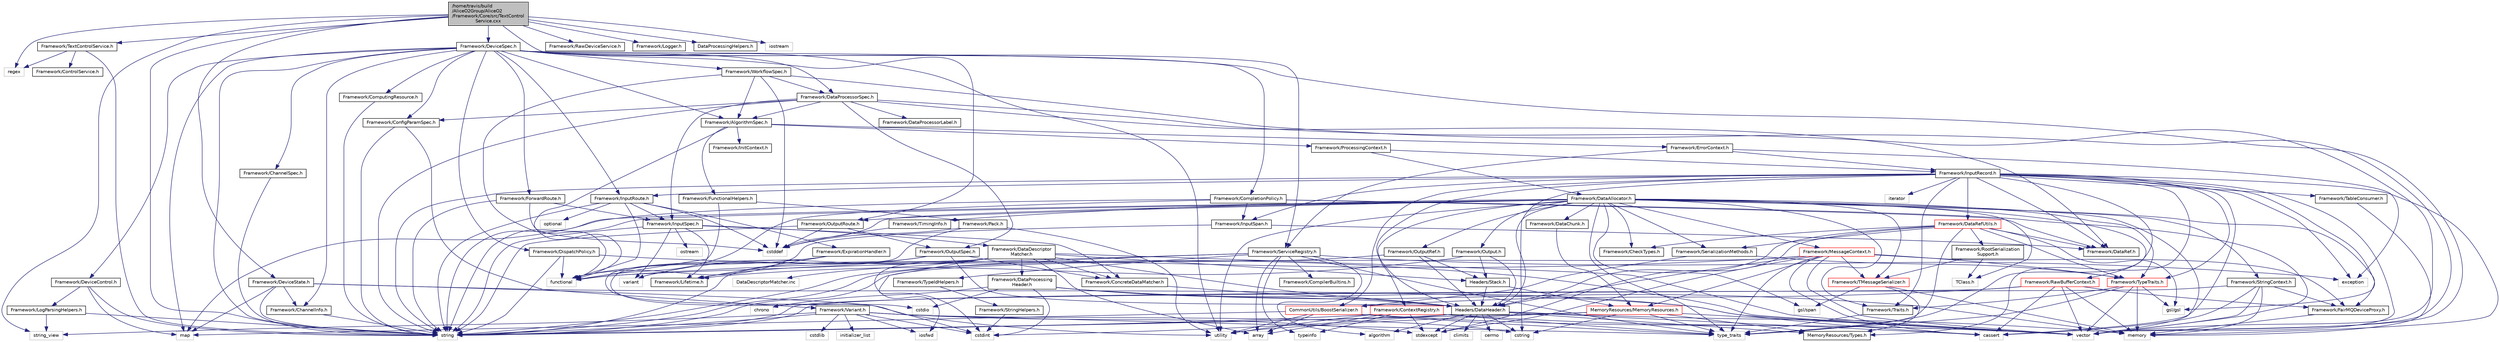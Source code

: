 digraph "/home/travis/build/AliceO2Group/AliceO2/Framework/Core/src/TextControlService.cxx"
{
 // INTERACTIVE_SVG=YES
  bgcolor="transparent";
  edge [fontname="Helvetica",fontsize="10",labelfontname="Helvetica",labelfontsize="10"];
  node [fontname="Helvetica",fontsize="10",shape=record];
  Node0 [label="/home/travis/build\l/AliceO2Group/AliceO2\l/Framework/Core/src/TextControl\lService.cxx",height=0.2,width=0.4,color="black", fillcolor="grey75", style="filled", fontcolor="black"];
  Node0 -> Node1 [color="midnightblue",fontsize="10",style="solid",fontname="Helvetica"];
  Node1 [label="Framework/TextControlService.h",height=0.2,width=0.4,color="black",URL="$da/da1/TextControlService_8h.html"];
  Node1 -> Node2 [color="midnightblue",fontsize="10",style="solid",fontname="Helvetica"];
  Node2 [label="Framework/ControlService.h",height=0.2,width=0.4,color="black",URL="$d2/d43/ControlService_8h.html"];
  Node1 -> Node3 [color="midnightblue",fontsize="10",style="solid",fontname="Helvetica"];
  Node3 [label="string",height=0.2,width=0.4,color="grey75"];
  Node1 -> Node4 [color="midnightblue",fontsize="10",style="solid",fontname="Helvetica"];
  Node4 [label="regex",height=0.2,width=0.4,color="grey75"];
  Node0 -> Node5 [color="midnightblue",fontsize="10",style="solid",fontname="Helvetica"];
  Node5 [label="Framework/DeviceSpec.h",height=0.2,width=0.4,color="black",URL="$df/de8/DeviceSpec_8h.html"];
  Node5 -> Node6 [color="midnightblue",fontsize="10",style="solid",fontname="Helvetica"];
  Node6 [label="Framework/WorkflowSpec.h",height=0.2,width=0.4,color="black",URL="$df/da1/WorkflowSpec_8h.html"];
  Node6 -> Node7 [color="midnightblue",fontsize="10",style="solid",fontname="Helvetica"];
  Node7 [label="Framework/DataProcessorSpec.h",height=0.2,width=0.4,color="black",URL="$d0/df4/DataProcessorSpec_8h.html"];
  Node7 -> Node8 [color="midnightblue",fontsize="10",style="solid",fontname="Helvetica"];
  Node8 [label="Framework/AlgorithmSpec.h",height=0.2,width=0.4,color="black",URL="$d0/d14/AlgorithmSpec_8h.html"];
  Node8 -> Node9 [color="midnightblue",fontsize="10",style="solid",fontname="Helvetica"];
  Node9 [label="Framework/ProcessingContext.h",height=0.2,width=0.4,color="black",URL="$de/d6a/ProcessingContext_8h.html"];
  Node9 -> Node10 [color="midnightblue",fontsize="10",style="solid",fontname="Helvetica"];
  Node10 [label="Framework/InputRecord.h",height=0.2,width=0.4,color="black",URL="$d6/d5c/InputRecord_8h.html"];
  Node10 -> Node11 [color="midnightblue",fontsize="10",style="solid",fontname="Helvetica"];
  Node11 [label="Framework/DataRef.h",height=0.2,width=0.4,color="black",URL="$d5/dfb/DataRef_8h.html"];
  Node10 -> Node12 [color="midnightblue",fontsize="10",style="solid",fontname="Helvetica"];
  Node12 [label="Framework/DataRefUtils.h",height=0.2,width=0.4,color="red",URL="$d5/db8/DataRefUtils_8h.html"];
  Node12 -> Node11 [color="midnightblue",fontsize="10",style="solid",fontname="Helvetica"];
  Node12 -> Node13 [color="midnightblue",fontsize="10",style="solid",fontname="Helvetica"];
  Node13 [label="Framework/RootSerialization\lSupport.h",height=0.2,width=0.4,color="black",URL="$db/dff/RootSerializationSupport_8h.html"];
  Node13 -> Node14 [color="midnightblue",fontsize="10",style="solid",fontname="Helvetica"];
  Node14 [label="Framework/TMessageSerializer.h",height=0.2,width=0.4,color="red",URL="$d8/d3c/TMessageSerializer_8h.html"];
  Node14 -> Node21 [color="midnightblue",fontsize="10",style="solid",fontname="Helvetica"];
  Node21 [label="gsl/span",height=0.2,width=0.4,color="grey75"];
  Node14 -> Node22 [color="midnightblue",fontsize="10",style="solid",fontname="Helvetica"];
  Node22 [label="memory",height=0.2,width=0.4,color="grey75"];
  Node14 -> Node24 [color="midnightblue",fontsize="10",style="solid",fontname="Helvetica"];
  Node24 [label="MemoryResources/Types.h",height=0.2,width=0.4,color="black",URL="$d7/df8/Types_8h.html"];
  Node13 -> Node25 [color="midnightblue",fontsize="10",style="solid",fontname="Helvetica"];
  Node25 [label="TClass.h",height=0.2,width=0.4,color="grey75"];
  Node12 -> Node26 [color="midnightblue",fontsize="10",style="solid",fontname="Helvetica"];
  Node26 [label="Framework/SerializationMethods.h",height=0.2,width=0.4,color="black",URL="$d1/d53/SerializationMethods_8h.html",tooltip="Type wrappers for enfording a specific serialization method. "];
  Node26 -> Node27 [color="midnightblue",fontsize="10",style="solid",fontname="Helvetica"];
  Node27 [label="Framework/TypeTraits.h",height=0.2,width=0.4,color="red",URL="$d0/d95/TypeTraits_8h.html"];
  Node27 -> Node28 [color="midnightblue",fontsize="10",style="solid",fontname="Helvetica"];
  Node28 [label="type_traits",height=0.2,width=0.4,color="grey75"];
  Node27 -> Node29 [color="midnightblue",fontsize="10",style="solid",fontname="Helvetica"];
  Node29 [label="vector",height=0.2,width=0.4,color="grey75"];
  Node27 -> Node22 [color="midnightblue",fontsize="10",style="solid",fontname="Helvetica"];
  Node27 -> Node30 [color="midnightblue",fontsize="10",style="solid",fontname="Helvetica"];
  Node30 [label="Framework/Traits.h",height=0.2,width=0.4,color="black",URL="$db/d31/Traits_8h.html"];
  Node30 -> Node28 [color="midnightblue",fontsize="10",style="solid",fontname="Helvetica"];
  Node27 -> Node33 [color="midnightblue",fontsize="10",style="solid",fontname="Helvetica"];
  Node33 [label="gsl/gsl",height=0.2,width=0.4,color="grey75"];
  Node26 -> Node34 [color="midnightblue",fontsize="10",style="solid",fontname="Helvetica"];
  Node34 [label="CommonUtils/BoostSerializer.h",height=0.2,width=0.4,color="red",URL="$d7/d91/BoostSerializer_8h.html",tooltip="Templatised boost serializer/deserializer for containers and base types. "];
  Node34 -> Node35 [color="midnightblue",fontsize="10",style="solid",fontname="Helvetica"];
  Node35 [label="utility",height=0.2,width=0.4,color="grey75"];
  Node34 -> Node28 [color="midnightblue",fontsize="10",style="solid",fontname="Helvetica"];
  Node34 -> Node36 [color="midnightblue",fontsize="10",style="solid",fontname="Helvetica"];
  Node36 [label="array",height=0.2,width=0.4,color="grey75"];
  Node34 -> Node29 [color="midnightblue",fontsize="10",style="solid",fontname="Helvetica"];
  Node34 -> Node38 [color="midnightblue",fontsize="10",style="solid",fontname="Helvetica"];
  Node38 [label="map",height=0.2,width=0.4,color="grey75"];
  Node12 -> Node27 [color="midnightblue",fontsize="10",style="solid",fontname="Helvetica"];
  Node12 -> Node50 [color="midnightblue",fontsize="10",style="solid",fontname="Helvetica"];
  Node50 [label="Headers/DataHeader.h",height=0.2,width=0.4,color="black",URL="$dc/dcd/DataHeader_8h.html"];
  Node50 -> Node51 [color="midnightblue",fontsize="10",style="solid",fontname="Helvetica"];
  Node51 [label="cstdint",height=0.2,width=0.4,color="grey75"];
  Node50 -> Node22 [color="midnightblue",fontsize="10",style="solid",fontname="Helvetica"];
  Node50 -> Node52 [color="midnightblue",fontsize="10",style="solid",fontname="Helvetica"];
  Node52 [label="cassert",height=0.2,width=0.4,color="grey75"];
  Node50 -> Node53 [color="midnightblue",fontsize="10",style="solid",fontname="Helvetica"];
  Node53 [label="cstring",height=0.2,width=0.4,color="grey75"];
  Node50 -> Node54 [color="midnightblue",fontsize="10",style="solid",fontname="Helvetica"];
  Node54 [label="algorithm",height=0.2,width=0.4,color="grey75"];
  Node50 -> Node55 [color="midnightblue",fontsize="10",style="solid",fontname="Helvetica"];
  Node55 [label="stdexcept",height=0.2,width=0.4,color="grey75"];
  Node50 -> Node3 [color="midnightblue",fontsize="10",style="solid",fontname="Helvetica"];
  Node50 -> Node56 [color="midnightblue",fontsize="10",style="solid",fontname="Helvetica"];
  Node56 [label="climits",height=0.2,width=0.4,color="grey75"];
  Node50 -> Node24 [color="midnightblue",fontsize="10",style="solid",fontname="Helvetica"];
  Node50 -> Node57 [color="midnightblue",fontsize="10",style="solid",fontname="Helvetica"];
  Node57 [label="cerrno",height=0.2,width=0.4,color="grey75"];
  Node12 -> Node82 [color="midnightblue",fontsize="10",style="solid",fontname="Helvetica"];
  Node82 [label="Framework/CheckTypes.h",height=0.2,width=0.4,color="black",URL="$d1/d00/CheckTypes_8h.html"];
  Node12 -> Node33 [color="midnightblue",fontsize="10",style="solid",fontname="Helvetica"];
  Node12 -> Node55 [color="midnightblue",fontsize="10",style="solid",fontname="Helvetica"];
  Node12 -> Node28 [color="midnightblue",fontsize="10",style="solid",fontname="Helvetica"];
  Node10 -> Node84 [color="midnightblue",fontsize="10",style="solid",fontname="Helvetica"];
  Node84 [label="Framework/InputRoute.h",height=0.2,width=0.4,color="black",URL="$d5/d19/InputRoute_8h.html"];
  Node84 -> Node85 [color="midnightblue",fontsize="10",style="solid",fontname="Helvetica"];
  Node85 [label="Framework/ExpirationHandler.h",height=0.2,width=0.4,color="black",URL="$d2/dd9/ExpirationHandler_8h.html"];
  Node85 -> Node58 [color="midnightblue",fontsize="10",style="solid",fontname="Helvetica"];
  Node58 [label="Framework/Lifetime.h",height=0.2,width=0.4,color="black",URL="$dc/dca/Lifetime_8h.html"];
  Node85 -> Node51 [color="midnightblue",fontsize="10",style="solid",fontname="Helvetica"];
  Node85 -> Node86 [color="midnightblue",fontsize="10",style="solid",fontname="Helvetica"];
  Node86 [label="functional",height=0.2,width=0.4,color="grey75"];
  Node84 -> Node61 [color="midnightblue",fontsize="10",style="solid",fontname="Helvetica"];
  Node61 [label="Framework/InputSpec.h",height=0.2,width=0.4,color="black",URL="$d5/d3f/InputSpec_8h.html"];
  Node61 -> Node58 [color="midnightblue",fontsize="10",style="solid",fontname="Helvetica"];
  Node61 -> Node59 [color="midnightblue",fontsize="10",style="solid",fontname="Helvetica"];
  Node59 [label="Framework/ConcreteDataMatcher.h",height=0.2,width=0.4,color="black",URL="$d0/d1b/ConcreteDataMatcher_8h.html"];
  Node59 -> Node50 [color="midnightblue",fontsize="10",style="solid",fontname="Helvetica"];
  Node61 -> Node62 [color="midnightblue",fontsize="10",style="solid",fontname="Helvetica"];
  Node62 [label="Framework/DataDescriptor\lMatcher.h",height=0.2,width=0.4,color="black",URL="$d3/da3/DataDescriptorMatcher_8h.html"];
  Node62 -> Node59 [color="midnightblue",fontsize="10",style="solid",fontname="Helvetica"];
  Node62 -> Node63 [color="midnightblue",fontsize="10",style="solid",fontname="Helvetica"];
  Node63 [label="Framework/DataProcessing\lHeader.h",height=0.2,width=0.4,color="black",URL="$d6/dc9/DataProcessingHeader_8h.html"];
  Node63 -> Node50 [color="midnightblue",fontsize="10",style="solid",fontname="Helvetica"];
  Node63 -> Node51 [color="midnightblue",fontsize="10",style="solid",fontname="Helvetica"];
  Node63 -> Node64 [color="midnightblue",fontsize="10",style="solid",fontname="Helvetica"];
  Node64 [label="cstdio",height=0.2,width=0.4,color="grey75"];
  Node63 -> Node22 [color="midnightblue",fontsize="10",style="solid",fontname="Helvetica"];
  Node63 -> Node52 [color="midnightblue",fontsize="10",style="solid",fontname="Helvetica"];
  Node63 -> Node65 [color="midnightblue",fontsize="10",style="solid",fontname="Helvetica"];
  Node65 [label="chrono",height=0.2,width=0.4,color="grey75"];
  Node62 -> Node50 [color="midnightblue",fontsize="10",style="solid",fontname="Helvetica"];
  Node62 -> Node66 [color="midnightblue",fontsize="10",style="solid",fontname="Helvetica"];
  Node66 [label="Headers/Stack.h",height=0.2,width=0.4,color="black",URL="$d4/d00/Headers_2include_2Headers_2Stack_8h.html"];
  Node66 -> Node67 [color="midnightblue",fontsize="10",style="solid",fontname="Helvetica"];
  Node67 [label="MemoryResources/MemoryResources.h",height=0.2,width=0.4,color="red",URL="$dc/d03/MemoryResources_8h.html"];
  Node67 -> Node53 [color="midnightblue",fontsize="10",style="solid",fontname="Helvetica"];
  Node67 -> Node3 [color="midnightblue",fontsize="10",style="solid",fontname="Helvetica"];
  Node67 -> Node28 [color="midnightblue",fontsize="10",style="solid",fontname="Helvetica"];
  Node67 -> Node35 [color="midnightblue",fontsize="10",style="solid",fontname="Helvetica"];
  Node67 -> Node29 [color="midnightblue",fontsize="10",style="solid",fontname="Helvetica"];
  Node67 -> Node24 [color="midnightblue",fontsize="10",style="solid",fontname="Helvetica"];
  Node66 -> Node50 [color="midnightblue",fontsize="10",style="solid",fontname="Helvetica"];
  Node62 -> Node36 [color="midnightblue",fontsize="10",style="solid",fontname="Helvetica"];
  Node62 -> Node51 [color="midnightblue",fontsize="10",style="solid",fontname="Helvetica"];
  Node62 -> Node77 [color="midnightblue",fontsize="10",style="solid",fontname="Helvetica"];
  Node77 [label="iosfwd",height=0.2,width=0.4,color="grey75"];
  Node62 -> Node3 [color="midnightblue",fontsize="10",style="solid",fontname="Helvetica"];
  Node62 -> Node60 [color="midnightblue",fontsize="10",style="solid",fontname="Helvetica"];
  Node60 [label="variant",height=0.2,width=0.4,color="grey75"];
  Node62 -> Node29 [color="midnightblue",fontsize="10",style="solid",fontname="Helvetica"];
  Node62 -> Node78 [color="midnightblue",fontsize="10",style="solid",fontname="Helvetica"];
  Node78 [label="DataDescriptorMatcher.inc",height=0.2,width=0.4,color="grey75"];
  Node61 -> Node3 [color="midnightblue",fontsize="10",style="solid",fontname="Helvetica"];
  Node61 -> Node79 [color="midnightblue",fontsize="10",style="solid",fontname="Helvetica"];
  Node79 [label="ostream",height=0.2,width=0.4,color="grey75"];
  Node61 -> Node60 [color="midnightblue",fontsize="10",style="solid",fontname="Helvetica"];
  Node84 -> Node87 [color="midnightblue",fontsize="10",style="solid",fontname="Helvetica"];
  Node87 [label="cstddef",height=0.2,width=0.4,color="grey75"];
  Node84 -> Node3 [color="midnightblue",fontsize="10",style="solid",fontname="Helvetica"];
  Node84 -> Node86 [color="midnightblue",fontsize="10",style="solid",fontname="Helvetica"];
  Node84 -> Node81 [color="midnightblue",fontsize="10",style="solid",fontname="Helvetica"];
  Node81 [label="optional",height=0.2,width=0.4,color="grey75"];
  Node10 -> Node27 [color="midnightblue",fontsize="10",style="solid",fontname="Helvetica"];
  Node10 -> Node88 [color="midnightblue",fontsize="10",style="solid",fontname="Helvetica"];
  Node88 [label="Framework/InputSpan.h",height=0.2,width=0.4,color="black",URL="$da/d0f/InputSpan_8h.html"];
  Node88 -> Node11 [color="midnightblue",fontsize="10",style="solid",fontname="Helvetica"];
  Node88 -> Node86 [color="midnightblue",fontsize="10",style="solid",fontname="Helvetica"];
  Node10 -> Node89 [color="midnightblue",fontsize="10",style="solid",fontname="Helvetica"];
  Node89 [label="Framework/TableConsumer.h",height=0.2,width=0.4,color="black",URL="$dc/d03/TableConsumer_8h.html"];
  Node89 -> Node22 [color="midnightblue",fontsize="10",style="solid",fontname="Helvetica"];
  Node10 -> Node30 [color="midnightblue",fontsize="10",style="solid",fontname="Helvetica"];
  Node10 -> Node24 [color="midnightblue",fontsize="10",style="solid",fontname="Helvetica"];
  Node10 -> Node50 [color="midnightblue",fontsize="10",style="solid",fontname="Helvetica"];
  Node10 -> Node34 [color="midnightblue",fontsize="10",style="solid",fontname="Helvetica"];
  Node10 -> Node33 [color="midnightblue",fontsize="10",style="solid",fontname="Helvetica"];
  Node10 -> Node90 [color="midnightblue",fontsize="10",style="solid",fontname="Helvetica"];
  Node90 [label="iterator",height=0.2,width=0.4,color="grey75"];
  Node10 -> Node3 [color="midnightblue",fontsize="10",style="solid",fontname="Helvetica"];
  Node10 -> Node29 [color="midnightblue",fontsize="10",style="solid",fontname="Helvetica"];
  Node10 -> Node53 [color="midnightblue",fontsize="10",style="solid",fontname="Helvetica"];
  Node10 -> Node52 [color="midnightblue",fontsize="10",style="solid",fontname="Helvetica"];
  Node10 -> Node91 [color="midnightblue",fontsize="10",style="solid",fontname="Helvetica"];
  Node91 [label="exception",height=0.2,width=0.4,color="grey75"];
  Node10 -> Node22 [color="midnightblue",fontsize="10",style="solid",fontname="Helvetica"];
  Node10 -> Node28 [color="midnightblue",fontsize="10",style="solid",fontname="Helvetica"];
  Node9 -> Node92 [color="midnightblue",fontsize="10",style="solid",fontname="Helvetica"];
  Node92 [label="Framework/DataAllocator.h",height=0.2,width=0.4,color="black",URL="$d1/d28/DataAllocator_8h.html"];
  Node92 -> Node93 [color="midnightblue",fontsize="10",style="solid",fontname="Helvetica"];
  Node93 [label="Framework/ContextRegistry.h",height=0.2,width=0.4,color="red",URL="$df/d2f/ContextRegistry_8h.html"];
  Node93 -> Node94 [color="midnightblue",fontsize="10",style="solid",fontname="Helvetica"];
  Node94 [label="typeinfo",height=0.2,width=0.4,color="grey75"];
  Node93 -> Node28 [color="midnightblue",fontsize="10",style="solid",fontname="Helvetica"];
  Node93 -> Node3 [color="midnightblue",fontsize="10",style="solid",fontname="Helvetica"];
  Node93 -> Node55 [color="midnightblue",fontsize="10",style="solid",fontname="Helvetica"];
  Node93 -> Node29 [color="midnightblue",fontsize="10",style="solid",fontname="Helvetica"];
  Node93 -> Node35 [color="midnightblue",fontsize="10",style="solid",fontname="Helvetica"];
  Node93 -> Node36 [color="midnightblue",fontsize="10",style="solid",fontname="Helvetica"];
  Node92 -> Node96 [color="midnightblue",fontsize="10",style="solid",fontname="Helvetica"];
  Node96 [label="Framework/MessageContext.h",height=0.2,width=0.4,color="red",URL="$dc/dc4/MessageContext_8h.html"];
  Node96 -> Node99 [color="midnightblue",fontsize="10",style="solid",fontname="Helvetica"];
  Node99 [label="Framework/FairMQDeviceProxy.h",height=0.2,width=0.4,color="black",URL="$d8/d71/FairMQDeviceProxy_8h.html"];
  Node99 -> Node22 [color="midnightblue",fontsize="10",style="solid",fontname="Helvetica"];
  Node96 -> Node14 [color="midnightblue",fontsize="10",style="solid",fontname="Helvetica"];
  Node96 -> Node27 [color="midnightblue",fontsize="10",style="solid",fontname="Helvetica"];
  Node96 -> Node50 [color="midnightblue",fontsize="10",style="solid",fontname="Helvetica"];
  Node96 -> Node67 [color="midnightblue",fontsize="10",style="solid",fontname="Helvetica"];
  Node96 -> Node52 [color="midnightblue",fontsize="10",style="solid",fontname="Helvetica"];
  Node96 -> Node86 [color="midnightblue",fontsize="10",style="solid",fontname="Helvetica"];
  Node96 -> Node55 [color="midnightblue",fontsize="10",style="solid",fontname="Helvetica"];
  Node96 -> Node3 [color="midnightblue",fontsize="10",style="solid",fontname="Helvetica"];
  Node96 -> Node28 [color="midnightblue",fontsize="10",style="solid",fontname="Helvetica"];
  Node96 -> Node29 [color="midnightblue",fontsize="10",style="solid",fontname="Helvetica"];
  Node92 -> Node101 [color="midnightblue",fontsize="10",style="solid",fontname="Helvetica"];
  Node101 [label="Framework/StringContext.h",height=0.2,width=0.4,color="black",URL="$dd/df6/StringContext_8h.html"];
  Node101 -> Node99 [color="midnightblue",fontsize="10",style="solid",fontname="Helvetica"];
  Node101 -> Node29 [color="midnightblue",fontsize="10",style="solid",fontname="Helvetica"];
  Node101 -> Node52 [color="midnightblue",fontsize="10",style="solid",fontname="Helvetica"];
  Node101 -> Node3 [color="midnightblue",fontsize="10",style="solid",fontname="Helvetica"];
  Node101 -> Node22 [color="midnightblue",fontsize="10",style="solid",fontname="Helvetica"];
  Node92 -> Node102 [color="midnightblue",fontsize="10",style="solid",fontname="Helvetica"];
  Node102 [label="Framework/RawBufferContext.h",height=0.2,width=0.4,color="red",URL="$d8/d25/RawBufferContext_8h.html",tooltip=" "];
  Node102 -> Node99 [color="midnightblue",fontsize="10",style="solid",fontname="Helvetica"];
  Node102 -> Node34 [color="midnightblue",fontsize="10",style="solid",fontname="Helvetica"];
  Node102 -> Node29 [color="midnightblue",fontsize="10",style="solid",fontname="Helvetica"];
  Node102 -> Node52 [color="midnightblue",fontsize="10",style="solid",fontname="Helvetica"];
  Node102 -> Node3 [color="midnightblue",fontsize="10",style="solid",fontname="Helvetica"];
  Node102 -> Node22 [color="midnightblue",fontsize="10",style="solid",fontname="Helvetica"];
  Node92 -> Node80 [color="midnightblue",fontsize="10",style="solid",fontname="Helvetica"];
  Node80 [label="Framework/Output.h",height=0.2,width=0.4,color="black",URL="$d3/ddf/Output_8h.html"];
  Node80 -> Node50 [color="midnightblue",fontsize="10",style="solid",fontname="Helvetica"];
  Node80 -> Node58 [color="midnightblue",fontsize="10",style="solid",fontname="Helvetica"];
  Node80 -> Node66 [color="midnightblue",fontsize="10",style="solid",fontname="Helvetica"];
  Node92 -> Node104 [color="midnightblue",fontsize="10",style="solid",fontname="Helvetica"];
  Node104 [label="Framework/OutputRef.h",height=0.2,width=0.4,color="black",URL="$d6/d5a/OutputRef_8h.html"];
  Node104 -> Node50 [color="midnightblue",fontsize="10",style="solid",fontname="Helvetica"];
  Node104 -> Node66 [color="midnightblue",fontsize="10",style="solid",fontname="Helvetica"];
  Node104 -> Node3 [color="midnightblue",fontsize="10",style="solid",fontname="Helvetica"];
  Node92 -> Node105 [color="midnightblue",fontsize="10",style="solid",fontname="Helvetica"];
  Node105 [label="Framework/OutputRoute.h",height=0.2,width=0.4,color="black",URL="$d6/df4/OutputRoute_8h.html"];
  Node105 -> Node49 [color="midnightblue",fontsize="10",style="solid",fontname="Helvetica"];
  Node49 [label="Framework/OutputSpec.h",height=0.2,width=0.4,color="black",URL="$db/d2d/OutputSpec_8h.html"];
  Node49 -> Node50 [color="midnightblue",fontsize="10",style="solid",fontname="Helvetica"];
  Node49 -> Node58 [color="midnightblue",fontsize="10",style="solid",fontname="Helvetica"];
  Node49 -> Node59 [color="midnightblue",fontsize="10",style="solid",fontname="Helvetica"];
  Node49 -> Node60 [color="midnightblue",fontsize="10",style="solid",fontname="Helvetica"];
  Node105 -> Node87 [color="midnightblue",fontsize="10",style="solid",fontname="Helvetica"];
  Node105 -> Node3 [color="midnightblue",fontsize="10",style="solid",fontname="Helvetica"];
  Node92 -> Node106 [color="midnightblue",fontsize="10",style="solid",fontname="Helvetica"];
  Node106 [label="Framework/DataChunk.h",height=0.2,width=0.4,color="black",URL="$d7/d31/DataChunk_8h.html"];
  Node106 -> Node67 [color="midnightblue",fontsize="10",style="solid",fontname="Helvetica"];
  Node92 -> Node99 [color="midnightblue",fontsize="10",style="solid",fontname="Helvetica"];
  Node92 -> Node107 [color="midnightblue",fontsize="10",style="solid",fontname="Helvetica"];
  Node107 [label="Framework/TimingInfo.h",height=0.2,width=0.4,color="black",URL="$da/d2b/TimingInfo_8h.html"];
  Node107 -> Node87 [color="midnightblue",fontsize="10",style="solid",fontname="Helvetica"];
  Node92 -> Node14 [color="midnightblue",fontsize="10",style="solid",fontname="Helvetica"];
  Node92 -> Node27 [color="midnightblue",fontsize="10",style="solid",fontname="Helvetica"];
  Node92 -> Node30 [color="midnightblue",fontsize="10",style="solid",fontname="Helvetica"];
  Node92 -> Node26 [color="midnightblue",fontsize="10",style="solid",fontname="Helvetica"];
  Node92 -> Node82 [color="midnightblue",fontsize="10",style="solid",fontname="Helvetica"];
  Node92 -> Node50 [color="midnightblue",fontsize="10",style="solid",fontname="Helvetica"];
  Node92 -> Node25 [color="midnightblue",fontsize="10",style="solid",fontname="Helvetica"];
  Node92 -> Node21 [color="midnightblue",fontsize="10",style="solid",fontname="Helvetica"];
  Node92 -> Node29 [color="midnightblue",fontsize="10",style="solid",fontname="Helvetica"];
  Node92 -> Node38 [color="midnightblue",fontsize="10",style="solid",fontname="Helvetica"];
  Node92 -> Node3 [color="midnightblue",fontsize="10",style="solid",fontname="Helvetica"];
  Node92 -> Node35 [color="midnightblue",fontsize="10",style="solid",fontname="Helvetica"];
  Node92 -> Node28 [color="midnightblue",fontsize="10",style="solid",fontname="Helvetica"];
  Node92 -> Node87 [color="midnightblue",fontsize="10",style="solid",fontname="Helvetica"];
  Node8 -> Node108 [color="midnightblue",fontsize="10",style="solid",fontname="Helvetica"];
  Node108 [label="Framework/ErrorContext.h",height=0.2,width=0.4,color="black",URL="$d7/dad/ErrorContext_8h.html"];
  Node108 -> Node10 [color="midnightblue",fontsize="10",style="solid",fontname="Helvetica"];
  Node108 -> Node109 [color="midnightblue",fontsize="10",style="solid",fontname="Helvetica"];
  Node109 [label="Framework/ServiceRegistry.h",height=0.2,width=0.4,color="black",URL="$d8/d17/ServiceRegistry_8h.html"];
  Node109 -> Node110 [color="midnightblue",fontsize="10",style="solid",fontname="Helvetica"];
  Node110 [label="Framework/CompilerBuiltins.h",height=0.2,width=0.4,color="black",URL="$d9/de8/CompilerBuiltins_8h.html"];
  Node109 -> Node111 [color="midnightblue",fontsize="10",style="solid",fontname="Helvetica"];
  Node111 [label="Framework/TypeIdHelpers.h",height=0.2,width=0.4,color="black",URL="$d2/d9a/TypeIdHelpers_8h.html"];
  Node111 -> Node112 [color="midnightblue",fontsize="10",style="solid",fontname="Helvetica"];
  Node112 [label="Framework/StringHelpers.h",height=0.2,width=0.4,color="black",URL="$db/dff/StringHelpers_8h.html"];
  Node112 -> Node51 [color="midnightblue",fontsize="10",style="solid",fontname="Helvetica"];
  Node109 -> Node54 [color="midnightblue",fontsize="10",style="solid",fontname="Helvetica"];
  Node109 -> Node36 [color="midnightblue",fontsize="10",style="solid",fontname="Helvetica"];
  Node109 -> Node91 [color="midnightblue",fontsize="10",style="solid",fontname="Helvetica"];
  Node109 -> Node86 [color="midnightblue",fontsize="10",style="solid",fontname="Helvetica"];
  Node109 -> Node3 [color="midnightblue",fontsize="10",style="solid",fontname="Helvetica"];
  Node109 -> Node28 [color="midnightblue",fontsize="10",style="solid",fontname="Helvetica"];
  Node109 -> Node94 [color="midnightblue",fontsize="10",style="solid",fontname="Helvetica"];
  Node108 -> Node91 [color="midnightblue",fontsize="10",style="solid",fontname="Helvetica"];
  Node8 -> Node113 [color="midnightblue",fontsize="10",style="solid",fontname="Helvetica"];
  Node113 [label="Framework/InitContext.h",height=0.2,width=0.4,color="black",URL="$d4/d2b/InitContext_8h.html"];
  Node8 -> Node114 [color="midnightblue",fontsize="10",style="solid",fontname="Helvetica"];
  Node114 [label="Framework/FunctionalHelpers.h",height=0.2,width=0.4,color="black",URL="$de/d9b/FunctionalHelpers_8h.html"];
  Node114 -> Node115 [color="midnightblue",fontsize="10",style="solid",fontname="Helvetica"];
  Node115 [label="Framework/Pack.h",height=0.2,width=0.4,color="black",URL="$dd/dce/Pack_8h.html"];
  Node115 -> Node87 [color="midnightblue",fontsize="10",style="solid",fontname="Helvetica"];
  Node115 -> Node35 [color="midnightblue",fontsize="10",style="solid",fontname="Helvetica"];
  Node115 -> Node64 [color="midnightblue",fontsize="10",style="solid",fontname="Helvetica"];
  Node114 -> Node86 [color="midnightblue",fontsize="10",style="solid",fontname="Helvetica"];
  Node8 -> Node86 [color="midnightblue",fontsize="10",style="solid",fontname="Helvetica"];
  Node7 -> Node116 [color="midnightblue",fontsize="10",style="solid",fontname="Helvetica"];
  Node116 [label="Framework/ConfigParamSpec.h",height=0.2,width=0.4,color="black",URL="$d0/d1c/ConfigParamSpec_8h.html"];
  Node116 -> Node117 [color="midnightblue",fontsize="10",style="solid",fontname="Helvetica"];
  Node117 [label="Framework/Variant.h",height=0.2,width=0.4,color="black",URL="$de/d56/Variant_8h.html"];
  Node117 -> Node28 [color="midnightblue",fontsize="10",style="solid",fontname="Helvetica"];
  Node117 -> Node53 [color="midnightblue",fontsize="10",style="solid",fontname="Helvetica"];
  Node117 -> Node51 [color="midnightblue",fontsize="10",style="solid",fontname="Helvetica"];
  Node117 -> Node118 [color="midnightblue",fontsize="10",style="solid",fontname="Helvetica"];
  Node118 [label="cstdlib",height=0.2,width=0.4,color="grey75"];
  Node117 -> Node55 [color="midnightblue",fontsize="10",style="solid",fontname="Helvetica"];
  Node117 -> Node77 [color="midnightblue",fontsize="10",style="solid",fontname="Helvetica"];
  Node117 -> Node119 [color="midnightblue",fontsize="10",style="solid",fontname="Helvetica"];
  Node119 [label="initializer_list",height=0.2,width=0.4,color="grey75"];
  Node117 -> Node120 [color="midnightblue",fontsize="10",style="solid",fontname="Helvetica"];
  Node120 [label="string_view",height=0.2,width=0.4,color="grey75"];
  Node117 -> Node3 [color="midnightblue",fontsize="10",style="solid",fontname="Helvetica"];
  Node116 -> Node3 [color="midnightblue",fontsize="10",style="solid",fontname="Helvetica"];
  Node7 -> Node121 [color="midnightblue",fontsize="10",style="solid",fontname="Helvetica"];
  Node121 [label="Framework/DataProcessorLabel.h",height=0.2,width=0.4,color="black",URL="$d1/df2/DataProcessorLabel_8h.html"];
  Node7 -> Node11 [color="midnightblue",fontsize="10",style="solid",fontname="Helvetica"];
  Node7 -> Node61 [color="midnightblue",fontsize="10",style="solid",fontname="Helvetica"];
  Node7 -> Node49 [color="midnightblue",fontsize="10",style="solid",fontname="Helvetica"];
  Node7 -> Node3 [color="midnightblue",fontsize="10",style="solid",fontname="Helvetica"];
  Node7 -> Node29 [color="midnightblue",fontsize="10",style="solid",fontname="Helvetica"];
  Node6 -> Node8 [color="midnightblue",fontsize="10",style="solid",fontname="Helvetica"];
  Node6 -> Node29 [color="midnightblue",fontsize="10",style="solid",fontname="Helvetica"];
  Node6 -> Node86 [color="midnightblue",fontsize="10",style="solid",fontname="Helvetica"];
  Node6 -> Node87 [color="midnightblue",fontsize="10",style="solid",fontname="Helvetica"];
  Node5 -> Node122 [color="midnightblue",fontsize="10",style="solid",fontname="Helvetica"];
  Node122 [label="Framework/ComputingResource.h",height=0.2,width=0.4,color="black",URL="$d8/d62/ComputingResource_8h.html"];
  Node122 -> Node3 [color="midnightblue",fontsize="10",style="solid",fontname="Helvetica"];
  Node5 -> Node7 [color="midnightblue",fontsize="10",style="solid",fontname="Helvetica"];
  Node5 -> Node123 [color="midnightblue",fontsize="10",style="solid",fontname="Helvetica"];
  Node123 [label="Framework/ChannelSpec.h",height=0.2,width=0.4,color="black",URL="$d6/d72/ChannelSpec_8h.html"];
  Node123 -> Node3 [color="midnightblue",fontsize="10",style="solid",fontname="Helvetica"];
  Node5 -> Node124 [color="midnightblue",fontsize="10",style="solid",fontname="Helvetica"];
  Node124 [label="Framework/ChannelInfo.h",height=0.2,width=0.4,color="black",URL="$dd/de5/ChannelInfo_8h.html"];
  Node124 -> Node3 [color="midnightblue",fontsize="10",style="solid",fontname="Helvetica"];
  Node5 -> Node125 [color="midnightblue",fontsize="10",style="solid",fontname="Helvetica"];
  Node125 [label="Framework/DeviceControl.h",height=0.2,width=0.4,color="black",URL="$d2/d2c/DeviceControl_8h.html"];
  Node125 -> Node38 [color="midnightblue",fontsize="10",style="solid",fontname="Helvetica"];
  Node125 -> Node3 [color="midnightblue",fontsize="10",style="solid",fontname="Helvetica"];
  Node125 -> Node126 [color="midnightblue",fontsize="10",style="solid",fontname="Helvetica"];
  Node126 [label="Framework/LogParsingHelpers.h",height=0.2,width=0.4,color="black",URL="$d8/d4a/LogParsingHelpers_8h.html"];
  Node126 -> Node3 [color="midnightblue",fontsize="10",style="solid",fontname="Helvetica"];
  Node126 -> Node120 [color="midnightblue",fontsize="10",style="solid",fontname="Helvetica"];
  Node5 -> Node8 [color="midnightblue",fontsize="10",style="solid",fontname="Helvetica"];
  Node5 -> Node116 [color="midnightblue",fontsize="10",style="solid",fontname="Helvetica"];
  Node5 -> Node127 [color="midnightblue",fontsize="10",style="solid",fontname="Helvetica"];
  Node127 [label="Framework/ForwardRoute.h",height=0.2,width=0.4,color="black",URL="$d7/d12/ForwardRoute_8h.html"];
  Node127 -> Node61 [color="midnightblue",fontsize="10",style="solid",fontname="Helvetica"];
  Node127 -> Node87 [color="midnightblue",fontsize="10",style="solid",fontname="Helvetica"];
  Node127 -> Node3 [color="midnightblue",fontsize="10",style="solid",fontname="Helvetica"];
  Node5 -> Node84 [color="midnightblue",fontsize="10",style="solid",fontname="Helvetica"];
  Node5 -> Node105 [color="midnightblue",fontsize="10",style="solid",fontname="Helvetica"];
  Node5 -> Node128 [color="midnightblue",fontsize="10",style="solid",fontname="Helvetica"];
  Node128 [label="Framework/CompletionPolicy.h",height=0.2,width=0.4,color="black",URL="$df/dd6/CompletionPolicy_8h.html"];
  Node128 -> Node11 [color="midnightblue",fontsize="10",style="solid",fontname="Helvetica"];
  Node128 -> Node88 [color="midnightblue",fontsize="10",style="solid",fontname="Helvetica"];
  Node128 -> Node86 [color="midnightblue",fontsize="10",style="solid",fontname="Helvetica"];
  Node128 -> Node3 [color="midnightblue",fontsize="10",style="solid",fontname="Helvetica"];
  Node128 -> Node29 [color="midnightblue",fontsize="10",style="solid",fontname="Helvetica"];
  Node5 -> Node98 [color="midnightblue",fontsize="10",style="solid",fontname="Helvetica"];
  Node98 [label="Framework/DispatchPolicy.h",height=0.2,width=0.4,color="black",URL="$da/de6/DispatchPolicy_8h.html"];
  Node98 -> Node86 [color="midnightblue",fontsize="10",style="solid",fontname="Helvetica"];
  Node98 -> Node3 [color="midnightblue",fontsize="10",style="solid",fontname="Helvetica"];
  Node98 -> Node29 [color="midnightblue",fontsize="10",style="solid",fontname="Helvetica"];
  Node5 -> Node29 [color="midnightblue",fontsize="10",style="solid",fontname="Helvetica"];
  Node5 -> Node3 [color="midnightblue",fontsize="10",style="solid",fontname="Helvetica"];
  Node5 -> Node38 [color="midnightblue",fontsize="10",style="solid",fontname="Helvetica"];
  Node5 -> Node35 [color="midnightblue",fontsize="10",style="solid",fontname="Helvetica"];
  Node0 -> Node129 [color="midnightblue",fontsize="10",style="solid",fontname="Helvetica"];
  Node129 [label="Framework/DeviceState.h",height=0.2,width=0.4,color="black",URL="$d9/de0/DeviceState_8h.html"];
  Node129 -> Node124 [color="midnightblue",fontsize="10",style="solid",fontname="Helvetica"];
  Node129 -> Node29 [color="midnightblue",fontsize="10",style="solid",fontname="Helvetica"];
  Node129 -> Node3 [color="midnightblue",fontsize="10",style="solid",fontname="Helvetica"];
  Node129 -> Node38 [color="midnightblue",fontsize="10",style="solid",fontname="Helvetica"];
  Node129 -> Node35 [color="midnightblue",fontsize="10",style="solid",fontname="Helvetica"];
  Node0 -> Node109 [color="midnightblue",fontsize="10",style="solid",fontname="Helvetica"];
  Node0 -> Node130 [color="midnightblue",fontsize="10",style="solid",fontname="Helvetica"];
  Node130 [label="Framework/RawDeviceService.h",height=0.2,width=0.4,color="black",URL="$d9/d66/RawDeviceService_8h.html"];
  Node0 -> Node131 [color="midnightblue",fontsize="10",style="solid",fontname="Helvetica"];
  Node131 [label="Framework/Logger.h",height=0.2,width=0.4,color="black",URL="$dd/da4/Logger_8h.html"];
  Node0 -> Node132 [color="midnightblue",fontsize="10",style="solid",fontname="Helvetica"];
  Node132 [label="DataProcessingHelpers.h",height=0.2,width=0.4,color="black",URL="$d2/d94/DataProcessingHelpers_8h.html"];
  Node0 -> Node3 [color="midnightblue",fontsize="10",style="solid",fontname="Helvetica"];
  Node0 -> Node120 [color="midnightblue",fontsize="10",style="solid",fontname="Helvetica"];
  Node0 -> Node4 [color="midnightblue",fontsize="10",style="solid",fontname="Helvetica"];
  Node0 -> Node133 [color="midnightblue",fontsize="10",style="solid",fontname="Helvetica"];
  Node133 [label="iostream",height=0.2,width=0.4,color="grey75"];
}
